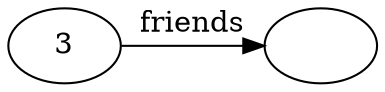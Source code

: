 digraph facebook_friends {
    { graph [rank=same]; 3; friends_of_3 [label=""] }
    3 -> friends_of_3 [label="friends"];
}
